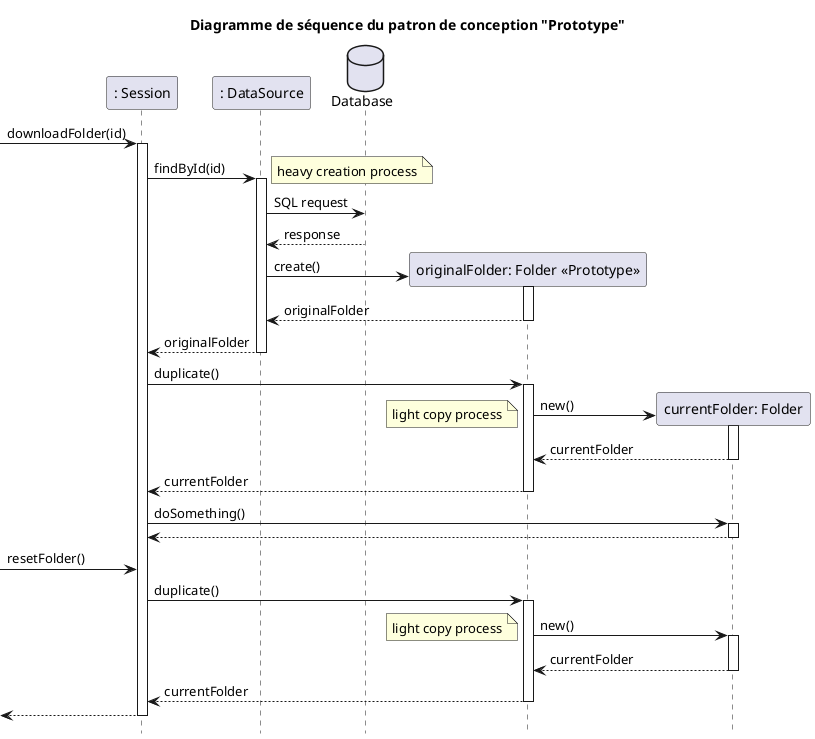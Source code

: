 @startuml
hide footbox

title Diagramme de séquence du patron de conception "Prototype"

participant ": Session" as S
participant ": DataSource" as D
database "Database" as bd

[-> S: downloadFolder(id)
activate S
S -> D : findById(id)
activate D
note right: heavy creation process
D -> bd : SQL request
bd --> D : response

create "originalFolder: Folder <<Prototype>>" as P1
D -> P1: create()
activate P1

P1 --> D : originalFolder
deactivate P1
D --> S : originalFolder
deactivate D

S -> P1: duplicate()
activate P1
create "currentFolder: Folder" as P2
P1 -> P2: new()
activate P2
note left: light copy process
P2 --> P1: currentFolder
deactivate P2
P1 --> S: currentFolder
deactivate P1

S -> P2: doSomething()
activate P2
P2 --> S
deactivate P2

[-> S: resetFolder()

S -> P1: duplicate()
activate P1
create "currentFolder: Folder" as P2
P1 -> P2: new()
activate P2
note left: light copy process
P2 --> P1: currentFolder
deactivate P2
P1 --> S: currentFolder
deactivate P1
[<-- S:
deactivate S

@enduml